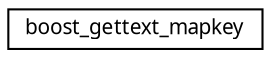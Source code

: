 digraph "Grafische Darstellung der Klassenhierarchie"
{
  edge [fontname="Sans",fontsize="10",labelfontname="Sans",labelfontsize="10"];
  node [fontname="Sans",fontsize="10",shape=record];
  rankdir="LR";
  Node0 [label="boost_gettext_mapkey",height=0.2,width=0.4,color="black", fillcolor="white", style="filled",URL="$d4/d75/structboost__gettext__mapkey.html",tooltip="not for headers "];
}
